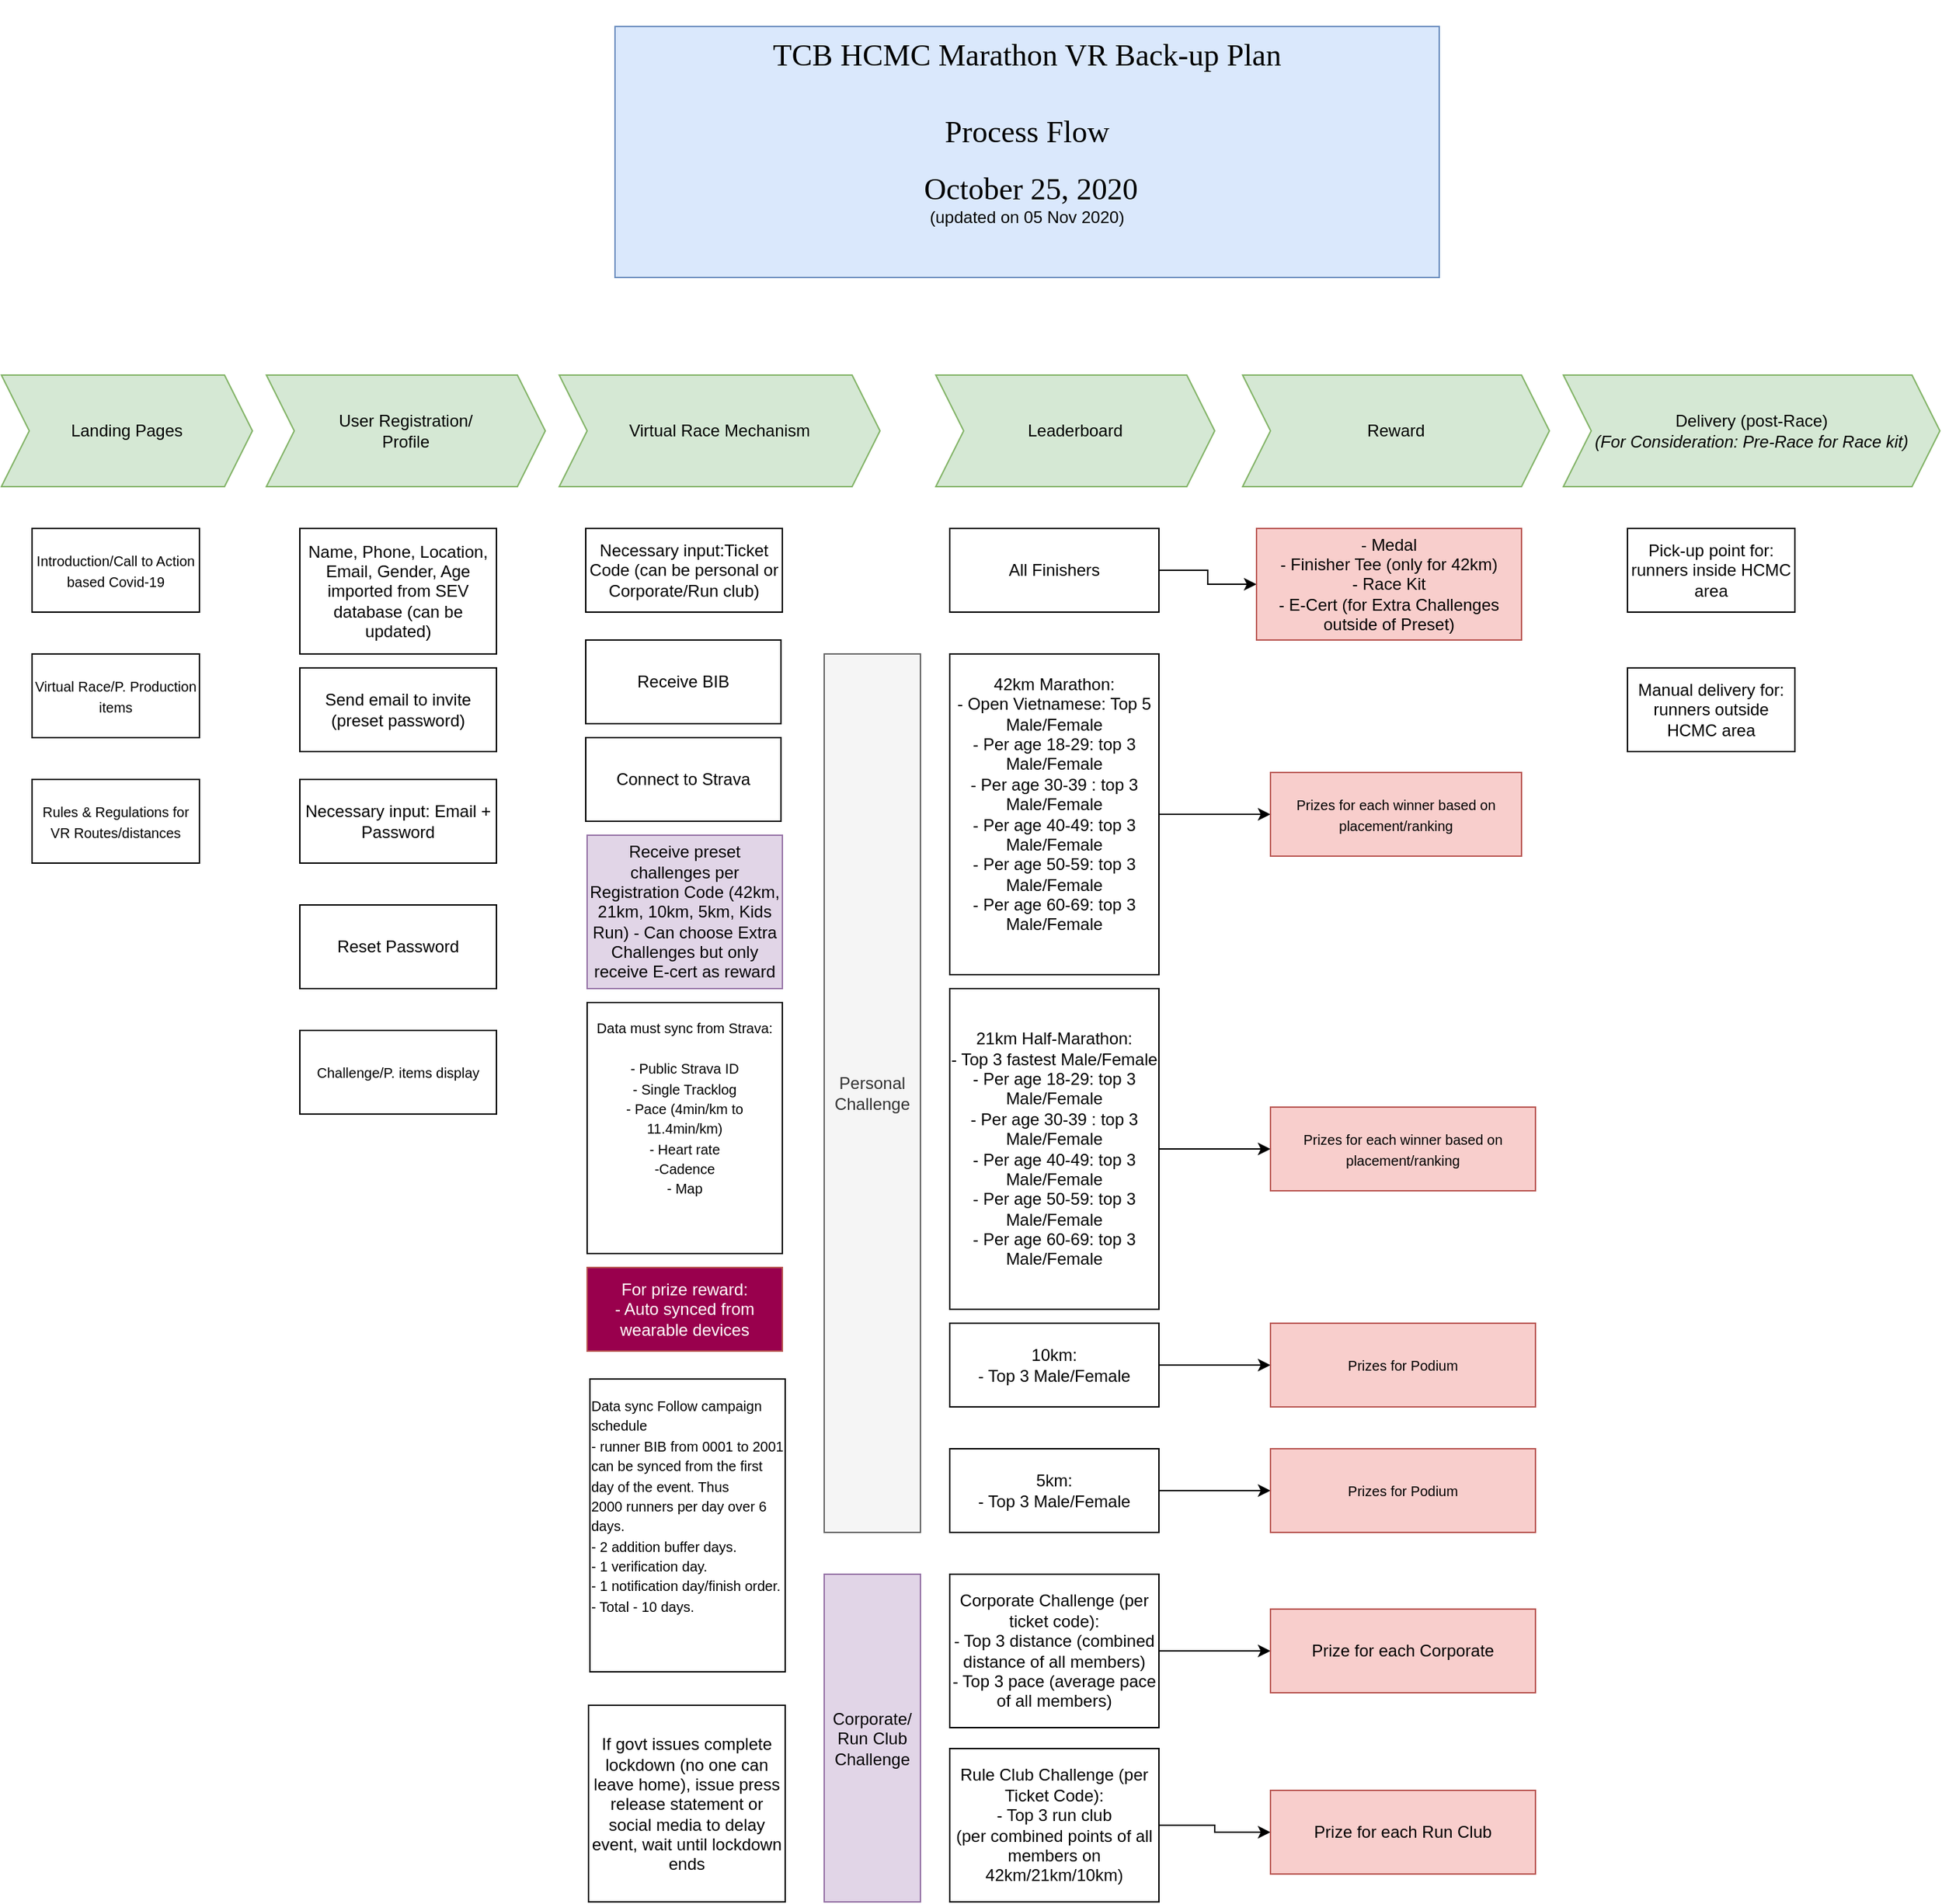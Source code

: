 <mxfile version="13.9.6" type="github">
  <diagram id="C5RBs43oDa-KdzZeNtuy" name="SEV VR ">
    <mxGraphModel dx="1038" dy="615" grid="1" gridSize="10" guides="1" tooltips="1" connect="1" arrows="1" fold="1" page="1" pageScale="1" pageWidth="827" pageHeight="1169" math="0" shadow="0">
      <root>
        <mxCell id="WIyWlLk6GJQsqaUBKTNV-0" />
        <mxCell id="WIyWlLk6GJQsqaUBKTNV-1" parent="WIyWlLk6GJQsqaUBKTNV-0" />
        <mxCell id="oHbhuXtI6-rKNKKMC2HJ-0" value="&lt;div&gt;&lt;font style=&quot;font-size: 22px ; font-family: &amp;#34;verdana&amp;#34; ; color: #000000 ; direction: ltr ; letter-spacing: 0px ; line-height: 120% ; opacity: 1&quot;&gt;&lt;br&gt;&lt;/font&gt;&lt;/div&gt;&lt;div&gt;&lt;font style=&quot;font-size: 22px ; font-family: &amp;#34;verdana&amp;#34; ; color: #000000 ; direction: ltr ; letter-spacing: 0px ; line-height: 120% ; opacity: 1&quot;&gt;TCB HCMC Marathon VR Back-up Plan &lt;/font&gt;&lt;/div&gt;&lt;div&gt;&lt;br&gt;&lt;/div&gt;&lt;div&gt;&lt;br&gt;&lt;/div&gt;&lt;font style=&quot;font-size: 22px ; font-family: &amp;#34;verdana&amp;#34; ; color: #000000 ; direction: ltr ; letter-spacing: 0px ; line-height: 120% ; opacity: 1&quot;&gt;Process Flow&lt;/font&gt;&lt;font style=&quot;font-size: 22px ; font-family: &amp;#34;helvetica&amp;#34; ; color: #000000 ; direction: ltr ; letter-spacing: 0px ; line-height: 120% ; opacity: 1&quot;&gt;&lt;br&gt;&lt;/font&gt;&lt;font style=&quot;font-size: 10px ; font-family: &amp;#34;helvetica&amp;#34; ; color: #000000 ; direction: ltr ; letter-spacing: 0px ; line-height: 120% ; opacity: 1&quot;&gt;&lt;br&gt;&lt;/font&gt;&lt;div&gt;&lt;font style=&quot;font-size: 22px ; font-family: &amp;#34;verdana&amp;#34; ; color: #000000 ; direction: ltr ; letter-spacing: 0px ; line-height: 120% ; opacity: 1&quot;&gt;&amp;nbsp;October 25, 2020&lt;br&gt;&lt;/font&gt;&lt;/div&gt;&lt;div&gt;(updated on 05 Nov 2020)&lt;br&gt;&lt;/div&gt;&lt;font style=&quot;font-size: 22px ; font-family: &amp;#34;helvetica&amp;#34; ; color: #000000 ; direction: ltr ; letter-spacing: 0px ; line-height: 120% ; opacity: 1&quot;&gt;&lt;br&gt;&lt;/font&gt;&lt;font style=&quot;font-size: 10px ; font-family: &amp;#34;helvetica&amp;#34; ; color: #000000 ; direction: ltr ; letter-spacing: 0px ; line-height: 120% ; opacity: 1&quot;&gt;&lt;br&gt;&lt;br&gt;&lt;/font&gt;" style="rounded=0;whiteSpace=wrap;html=1;fillColor=#dae8fc;strokeColor=#6c8ebf;" parent="WIyWlLk6GJQsqaUBKTNV-1" vertex="1">
          <mxGeometry x="440" y="60" width="591" height="180" as="geometry" />
        </mxCell>
        <mxCell id="oHbhuXtI6-rKNKKMC2HJ-32" value="Landing Pages" style="shape=step;perimeter=stepPerimeter;whiteSpace=wrap;html=1;fixedSize=1;fillColor=#d5e8d4;strokeColor=#82b366;" parent="WIyWlLk6GJQsqaUBKTNV-1" vertex="1">
          <mxGeometry y="310" width="180" height="80" as="geometry" />
        </mxCell>
        <mxCell id="oHbhuXtI6-rKNKKMC2HJ-33" value="&lt;div&gt;User Registration/&lt;/div&gt;&lt;div&gt;Profile&lt;/div&gt;" style="shape=step;perimeter=stepPerimeter;whiteSpace=wrap;html=1;fixedSize=1;fillColor=#d5e8d4;strokeColor=#82b366;" parent="WIyWlLk6GJQsqaUBKTNV-1" vertex="1">
          <mxGeometry x="190" y="310" width="200" height="80" as="geometry" />
        </mxCell>
        <mxCell id="oHbhuXtI6-rKNKKMC2HJ-34" value="Virtual Race Mechanism" style="shape=step;perimeter=stepPerimeter;whiteSpace=wrap;html=1;fixedSize=1;fillColor=#d5e8d4;strokeColor=#82b366;" parent="WIyWlLk6GJQsqaUBKTNV-1" vertex="1">
          <mxGeometry x="400" y="310" width="230" height="80" as="geometry" />
        </mxCell>
        <mxCell id="oHbhuXtI6-rKNKKMC2HJ-35" value="Reward" style="shape=step;perimeter=stepPerimeter;whiteSpace=wrap;html=1;fixedSize=1;fillColor=#d5e8d4;strokeColor=#82b366;" parent="WIyWlLk6GJQsqaUBKTNV-1" vertex="1">
          <mxGeometry x="890" y="310" width="220" height="80" as="geometry" />
        </mxCell>
        <mxCell id="oHbhuXtI6-rKNKKMC2HJ-37" value="&lt;font style=&quot;font-size: 10px ; font-family: &amp;#34;helvetica&amp;#34; ; color: #000000 ; direction: ltr ; letter-spacing: 0px ; line-height: 120% ; opacity: 1&quot;&gt;Introduction/Call to Action based Covid-19&lt;/font&gt;" style="rounded=0;whiteSpace=wrap;html=1;" parent="WIyWlLk6GJQsqaUBKTNV-1" vertex="1">
          <mxGeometry x="22" y="420" width="120" height="60" as="geometry" />
        </mxCell>
        <mxCell id="oHbhuXtI6-rKNKKMC2HJ-38" value="&lt;font style=&quot;font-size: 10px ; font-family: &amp;#34;helvetica&amp;#34; ; color: #000000 ; direction: ltr ; letter-spacing: 0px ; line-height: 120% ; opacity: 1&quot;&gt;Rules &amp;amp; Regulations for VR Routes/distances&lt;/font&gt;" style="rounded=0;whiteSpace=wrap;html=1;" parent="WIyWlLk6GJQsqaUBKTNV-1" vertex="1">
          <mxGeometry x="22" y="600" width="120" height="60" as="geometry" />
        </mxCell>
        <mxCell id="oHbhuXtI6-rKNKKMC2HJ-39" value="&lt;font style=&quot;font-size: 10px ; font-family: &amp;#34;helvetica&amp;#34; ; color: #000000 ; direction: ltr ; letter-spacing: 0px ; line-height: 120% ; opacity: 1&quot;&gt;Virtual Race/P. Production items&lt;/font&gt;" style="rounded=0;whiteSpace=wrap;html=1;" parent="WIyWlLk6GJQsqaUBKTNV-1" vertex="1">
          <mxGeometry x="22" y="510" width="120" height="60" as="geometry" />
        </mxCell>
        <mxCell id="oHbhuXtI6-rKNKKMC2HJ-40" value="Necessary input:Ticket Code (can be personal or Corporate/Run club)" style="whiteSpace=wrap;html=1;" parent="WIyWlLk6GJQsqaUBKTNV-1" vertex="1">
          <mxGeometry x="419" y="420" width="141" height="60" as="geometry" />
        </mxCell>
        <mxCell id="oHbhuXtI6-rKNKKMC2HJ-42" value="Necessary input: Email + Password" style="rounded=0;whiteSpace=wrap;html=1;" parent="WIyWlLk6GJQsqaUBKTNV-1" vertex="1">
          <mxGeometry x="214" y="600" width="141" height="60" as="geometry" />
        </mxCell>
        <mxCell id="oHbhuXtI6-rKNKKMC2HJ-44" value="Receive BIB" style="rounded=0;whiteSpace=wrap;html=1;" parent="WIyWlLk6GJQsqaUBKTNV-1" vertex="1">
          <mxGeometry x="419" y="500" width="140" height="60" as="geometry" />
        </mxCell>
        <mxCell id="oHbhuXtI6-rKNKKMC2HJ-45" value="&lt;div&gt;Receive preset challenges per Registration Code (42km, 21km, 10km, 5km, Kids Run) - Can choose Extra Challenges but only receive E-cert as reward&lt;br&gt;&lt;/div&gt;" style="rounded=0;whiteSpace=wrap;html=1;fillColor=#e1d5e7;strokeColor=#9673a6;" parent="WIyWlLk6GJQsqaUBKTNV-1" vertex="1">
          <mxGeometry x="420" y="640" width="140" height="110" as="geometry" />
        </mxCell>
        <mxCell id="oHbhuXtI6-rKNKKMC2HJ-46" value="&lt;font style=&quot;font-size: 10px ; font-family: &amp;#34;helvetica&amp;#34; ; color: #000000 ; direction: ltr ; letter-spacing: 0px ; line-height: 120% ; opacity: 1&quot;&gt;Data must sync from Strava: &lt;br&gt;&lt;/font&gt;&lt;font style=&quot;font-size: 10px ; font-family: &amp;#34;helvetica&amp;#34; ; color: #000000 ; direction: ltr ; letter-spacing: 0px ; line-height: 120% ; opacity: 1&quot;&gt;&lt;br&gt;&lt;/font&gt;&lt;font style=&quot;font-size: 10px ; font-family: &amp;#34;helvetica&amp;#34; ; color: #000000 ; direction: ltr ; letter-spacing: 0px ; line-height: 120% ; opacity: 1&quot;&gt;- Public Strava ID&lt;/font&gt;&lt;font style=&quot;font-size: 10px ; font-family: &amp;#34;helvetica&amp;#34; ; color: #000000 ; direction: ltr ; letter-spacing: 0px ; line-height: 120% ; opacity: 1&quot;&gt;&lt;br&gt;&lt;/font&gt;&lt;font style=&quot;font-size: 10px ; font-family: &amp;#34;helvetica&amp;#34; ; color: #000000 ; direction: ltr ; letter-spacing: 0px ; line-height: 120% ; opacity: 1&quot;&gt;- Single Tracklog&lt;/font&gt;&lt;font style=&quot;font-size: 10px ; font-family: &amp;#34;helvetica&amp;#34; ; color: #000000 ; direction: ltr ; letter-spacing: 0px ; line-height: 120% ; opacity: 1&quot;&gt;&lt;br&gt;&lt;/font&gt;&lt;div&gt;&lt;font style=&quot;font-size: 10px ; font-family: &amp;#34;helvetica&amp;#34; ; color: #000000 ; direction: ltr ; letter-spacing: 0px ; line-height: 120% ; opacity: 1&quot;&gt;- Pace (4min/km to 11.4min/km)&lt;/font&gt;&lt;font style=&quot;font-size: 10px ; font-family: &amp;#34;helvetica&amp;#34; ; color: #000000 ; direction: ltr ; letter-spacing: 0px ; line-height: 120% ; opacity: 1&quot;&gt;&lt;br&gt;&lt;/font&gt;&lt;/div&gt;&lt;font style=&quot;font-size: 10px ; font-family: &amp;#34;helvetica&amp;#34; ; color: #000000 ; direction: ltr ; letter-spacing: 0px ; line-height: 120% ; opacity: 1&quot;&gt;- Heart rate&lt;/font&gt;&lt;font style=&quot;font-size: 10px ; font-family: &amp;#34;helvetica&amp;#34; ; color: #000000 ; direction: ltr ; letter-spacing: 0px ; line-height: 120% ; opacity: 1&quot;&gt;&lt;br&gt;&lt;/font&gt;&lt;font style=&quot;font-size: 10px ; font-family: &amp;#34;helvetica&amp;#34; ; color: #000000 ; direction: ltr ; letter-spacing: 0px ; line-height: 120% ; opacity: 1&quot;&gt;-Cadence&lt;/font&gt;&lt;font style=&quot;font-size: 10px ; font-family: &amp;#34;helvetica&amp;#34; ; color: #000000 ; direction: ltr ; letter-spacing: 0px ; line-height: 120% ; opacity: 1&quot;&gt;&lt;br&gt;&lt;/font&gt;&lt;font style=&quot;font-size: 10px ; font-family: &amp;#34;helvetica&amp;#34; ; color: #000000 ; direction: ltr ; letter-spacing: 0px ; line-height: 120% ; opacity: 1&quot;&gt;- Map&lt;br&gt;&lt;/font&gt;&lt;font style=&quot;font-size: 10px ; font-family: &amp;#34;helvetica&amp;#34; ; color: #000000 ; direction: ltr ; letter-spacing: 0px ; line-height: 120% ; opacity: 1&quot;&gt;&lt;br&gt;&lt;br&gt;&lt;/font&gt;" style="rounded=0;whiteSpace=wrap;html=1;" parent="WIyWlLk6GJQsqaUBKTNV-1" vertex="1">
          <mxGeometry x="420" y="760" width="140" height="180" as="geometry" />
        </mxCell>
        <mxCell id="oHbhuXtI6-rKNKKMC2HJ-47" value="&lt;div&gt;For prize reward:&lt;/div&gt;&lt;div&gt;- Auto synced from wearable devices&lt;br&gt;&lt;/div&gt;" style="rounded=0;whiteSpace=wrap;html=1;strokeColor=#b85450;fillColor=#99004D;fontColor=#FFFFFF;" parent="WIyWlLk6GJQsqaUBKTNV-1" vertex="1">
          <mxGeometry x="420" y="950" width="140" height="60" as="geometry" />
        </mxCell>
        <mxCell id="oHbhuXtI6-rKNKKMC2HJ-48" value="Name, Phone, Location, Email, Gender, Age imported from SEV database (can be updated)" style="whiteSpace=wrap;html=1;" parent="WIyWlLk6GJQsqaUBKTNV-1" vertex="1">
          <mxGeometry x="214" y="420" width="141" height="90" as="geometry" />
        </mxCell>
        <mxCell id="oHbhuXtI6-rKNKKMC2HJ-52" value="Connect to Strava" style="rounded=0;whiteSpace=wrap;html=1;" parent="WIyWlLk6GJQsqaUBKTNV-1" vertex="1">
          <mxGeometry x="419" y="570" width="140" height="60" as="geometry" />
        </mxCell>
        <mxCell id="oHbhuXtI6-rKNKKMC2HJ-53" value="Leaderboard" style="shape=step;perimeter=stepPerimeter;whiteSpace=wrap;html=1;fixedSize=1;fillColor=#d5e8d4;strokeColor=#82b366;" parent="WIyWlLk6GJQsqaUBKTNV-1" vertex="1">
          <mxGeometry x="670" y="310" width="200" height="80" as="geometry" />
        </mxCell>
        <mxCell id="oHbhuXtI6-rKNKKMC2HJ-82" style="edgeStyle=orthogonalEdgeStyle;rounded=0;orthogonalLoop=1;jettySize=auto;html=1;exitX=1;exitY=0.5;exitDx=0;exitDy=0;" parent="WIyWlLk6GJQsqaUBKTNV-1" source="oHbhuXtI6-rKNKKMC2HJ-54" target="oHbhuXtI6-rKNKKMC2HJ-74" edge="1">
          <mxGeometry relative="1" as="geometry" />
        </mxCell>
        <mxCell id="oHbhuXtI6-rKNKKMC2HJ-54" value="All Finishers" style="rounded=0;whiteSpace=wrap;html=1;" parent="WIyWlLk6GJQsqaUBKTNV-1" vertex="1">
          <mxGeometry x="680" y="420" width="150" height="60" as="geometry" />
        </mxCell>
        <mxCell id="oHbhuXtI6-rKNKKMC2HJ-83" style="edgeStyle=orthogonalEdgeStyle;rounded=0;orthogonalLoop=1;jettySize=auto;html=1;exitX=1;exitY=0.5;exitDx=0;exitDy=0;entryX=0;entryY=0.5;entryDx=0;entryDy=0;" parent="WIyWlLk6GJQsqaUBKTNV-1" source="oHbhuXtI6-rKNKKMC2HJ-56" target="oHbhuXtI6-rKNKKMC2HJ-76" edge="1">
          <mxGeometry relative="1" as="geometry" />
        </mxCell>
        <mxCell id="oHbhuXtI6-rKNKKMC2HJ-56" value="&lt;div&gt;42km Marathon:&lt;/div&gt;&lt;div&gt;- Open Vietnamese: Top 5 Male/Female&lt;/div&gt;&lt;div&gt;- Per age 18-29: top 3 Male/Female&lt;/div&gt;&lt;div&gt;- Per age 30-39 : top 3 Male/Female&lt;/div&gt;&lt;div&gt;- Per age 40-49: top 3 Male/Female&lt;/div&gt;&lt;div&gt;- Per age 50-59: top 3 Male/Female&lt;/div&gt;&lt;div&gt;- Per age 60-69: top 3 Male/Female&lt;br&gt;&lt;/div&gt;&lt;div&gt;&lt;br&gt;&lt;/div&gt;" style="rounded=0;whiteSpace=wrap;html=1;" parent="WIyWlLk6GJQsqaUBKTNV-1" vertex="1">
          <mxGeometry x="680" y="510" width="150" height="230" as="geometry" />
        </mxCell>
        <mxCell id="oHbhuXtI6-rKNKKMC2HJ-84" style="edgeStyle=orthogonalEdgeStyle;rounded=0;orthogonalLoop=1;jettySize=auto;html=1;entryX=0;entryY=0.5;entryDx=0;entryDy=0;" parent="WIyWlLk6GJQsqaUBKTNV-1" source="oHbhuXtI6-rKNKKMC2HJ-57" target="oHbhuXtI6-rKNKKMC2HJ-77" edge="1">
          <mxGeometry relative="1" as="geometry" />
        </mxCell>
        <mxCell id="oHbhuXtI6-rKNKKMC2HJ-57" value="&lt;div&gt;21km Half-Marathon:&lt;/div&gt;&lt;div&gt;- Top 3 fastest Male/Female&lt;/div&gt;&lt;div&gt;- Per age 18-29: top 3 Male/Female&lt;/div&gt;&lt;div&gt;- Per age 30-39 : top 3 Male/Female&lt;/div&gt;&lt;div&gt;- Per age 40-49: top 3 Male/Female&lt;/div&gt;&lt;div&gt;- Per age 50-59: top 3 Male/Female&lt;/div&gt;- Per age 60-69: top 3 Male/Female" style="rounded=0;whiteSpace=wrap;html=1;" parent="WIyWlLk6GJQsqaUBKTNV-1" vertex="1">
          <mxGeometry x="680" y="750" width="150" height="230" as="geometry" />
        </mxCell>
        <mxCell id="oHbhuXtI6-rKNKKMC2HJ-59" value="&lt;font style=&quot;font-size: 10px ; font-family: &amp;#34;helvetica&amp;#34; ; color: #000000 ; direction: ltr ; letter-spacing: 0px ; line-height: 120% ; opacity: 1&quot;&gt;Challenge/P. items display&lt;/font&gt;" style="rounded=0;whiteSpace=wrap;html=1;" parent="WIyWlLk6GJQsqaUBKTNV-1" vertex="1">
          <mxGeometry x="214" y="780" width="141" height="60" as="geometry" />
        </mxCell>
        <mxCell id="oHbhuXtI6-rKNKKMC2HJ-61" value="&lt;div align=&quot;left&quot;&gt;&lt;font style=&quot;font-size: 10px ; font-family: &amp;#34;helvetica&amp;#34; ; color: #000000 ; direction: ltr ; letter-spacing: 0px ; line-height: 120% ; opacity: 1&quot;&gt;Data sync Follow campaign schedule&amp;nbsp;&lt;/font&gt;&lt;/div&gt;&lt;div align=&quot;left&quot;&gt;&lt;font style=&quot;font-size: 10px ; font-family: &amp;#34;helvetica&amp;#34; ; color: #000000 ; direction: ltr ; letter-spacing: 0px ; line-height: 120% ; opacity: 1&quot;&gt;- runner&lt;/font&gt;&lt;font style=&quot;font-size: 10px ; font-family: &amp;#34;helvetica&amp;#34; ; color: #000000 ; direction: ltr ; letter-spacing: 0px ; line-height: 120% ; opacity: 1&quot;&gt; BIB from 0001 to 2001 can be synced from the first day of the event. Thus &lt;/font&gt;&lt;br&gt;&lt;font style=&quot;font-size: 10px ; font-family: &amp;#34;helvetica&amp;#34; ; color: #000000 ; direction: ltr ; letter-spacing: 0px ; line-height: 120% ; opacity: 1&quot;&gt;2000 runners per day over 6 days. &lt;br&gt;&lt;/font&gt;&lt;/div&gt;&lt;div align=&quot;left&quot;&gt;&lt;font style=&quot;font-size: 10px ; font-family: &amp;#34;helvetica&amp;#34; ; color: #000000 ; direction: ltr ; letter-spacing: 0px ; line-height: 120% ; opacity: 1&quot;&gt;- 2 addition buffer days.&lt;/font&gt;&lt;/div&gt;&lt;div align=&quot;left&quot;&gt;&lt;font style=&quot;font-size: 10px ; font-family: &amp;#34;helvetica&amp;#34; ; color: #000000 ; direction: ltr ; letter-spacing: 0px ; line-height: 120% ; opacity: 1&quot;&gt;- 1 verification day. &lt;br&gt;&lt;/font&gt;&lt;/div&gt;&lt;div align=&quot;left&quot;&gt;&lt;font style=&quot;font-size: 10px ; font-family: &amp;#34;helvetica&amp;#34; ; color: #000000 ; direction: ltr ; letter-spacing: 0px ; line-height: 120% ; opacity: 1&quot;&gt;- 1 &lt;/font&gt;&lt;font style=&quot;font-size: 10px ; font-family: &amp;#34;helvetica&amp;#34; ; color: #000000 ; direction: ltr ; letter-spacing: 0px ; line-height: 120% ; opacity: 1&quot;&gt;notification day/finish order. &lt;br&gt;&lt;/font&gt;&lt;/div&gt;&lt;div align=&quot;left&quot;&gt;&lt;font style=&quot;font-size: 10px ; font-family: &amp;#34;helvetica&amp;#34; ; color: #000000 ; direction: ltr ; letter-spacing: 0px ; line-height: 120% ; opacity: 1&quot;&gt;- Total - 10 days.&lt;/font&gt;&lt;br&gt;&lt;/div&gt;&lt;font style=&quot;font-size: 10px ; font-family: &amp;#34;helvetica&amp;#34; ; color: #000000 ; direction: ltr ; letter-spacing: 0px ; line-height: 120% ; opacity: 1&quot;&gt;&lt;br&gt;&lt;br&gt;&lt;/font&gt;" style="rounded=0;whiteSpace=wrap;html=1;" parent="WIyWlLk6GJQsqaUBKTNV-1" vertex="1">
          <mxGeometry x="422" y="1030" width="140" height="210" as="geometry" />
        </mxCell>
        <mxCell id="oHbhuXtI6-rKNKKMC2HJ-85" style="edgeStyle=orthogonalEdgeStyle;rounded=0;orthogonalLoop=1;jettySize=auto;html=1;exitX=1;exitY=0.5;exitDx=0;exitDy=0;entryX=0;entryY=0.5;entryDx=0;entryDy=0;" parent="WIyWlLk6GJQsqaUBKTNV-1" source="oHbhuXtI6-rKNKKMC2HJ-64" target="oHbhuXtI6-rKNKKMC2HJ-78" edge="1">
          <mxGeometry relative="1" as="geometry" />
        </mxCell>
        <mxCell id="oHbhuXtI6-rKNKKMC2HJ-64" value="&lt;div&gt;10km: &lt;br&gt;&lt;/div&gt;&lt;div&gt;- Top 3 Male/Female&lt;br&gt;&lt;/div&gt;" style="rounded=0;whiteSpace=wrap;html=1;" parent="WIyWlLk6GJQsqaUBKTNV-1" vertex="1">
          <mxGeometry x="680" y="990" width="150" height="60" as="geometry" />
        </mxCell>
        <mxCell id="oHbhuXtI6-rKNKKMC2HJ-86" style="edgeStyle=orthogonalEdgeStyle;rounded=0;orthogonalLoop=1;jettySize=auto;html=1;exitX=1;exitY=0.5;exitDx=0;exitDy=0;" parent="WIyWlLk6GJQsqaUBKTNV-1" source="oHbhuXtI6-rKNKKMC2HJ-66" target="oHbhuXtI6-rKNKKMC2HJ-79" edge="1">
          <mxGeometry relative="1" as="geometry" />
        </mxCell>
        <mxCell id="oHbhuXtI6-rKNKKMC2HJ-66" value="&lt;div&gt;5km:&lt;/div&gt;&lt;div&gt;- Top 3 Male/Female&lt;br&gt;&lt;/div&gt;" style="rounded=0;whiteSpace=wrap;html=1;" parent="WIyWlLk6GJQsqaUBKTNV-1" vertex="1">
          <mxGeometry x="680" y="1080" width="150" height="60" as="geometry" />
        </mxCell>
        <mxCell id="oHbhuXtI6-rKNKKMC2HJ-87" style="edgeStyle=orthogonalEdgeStyle;rounded=0;orthogonalLoop=1;jettySize=auto;html=1;" parent="WIyWlLk6GJQsqaUBKTNV-1" source="oHbhuXtI6-rKNKKMC2HJ-67" target="oHbhuXtI6-rKNKKMC2HJ-80" edge="1">
          <mxGeometry relative="1" as="geometry" />
        </mxCell>
        <mxCell id="oHbhuXtI6-rKNKKMC2HJ-67" value="&lt;div&gt;Corporate Challenge (per ticket code):&lt;/div&gt;&lt;div&gt;- Top 3 distance (combined distance of all members)&lt;br&gt;&lt;/div&gt;&lt;div&gt;- Top 3 pace (average pace of all members)&lt;br&gt;&lt;/div&gt;" style="rounded=0;whiteSpace=wrap;html=1;" parent="WIyWlLk6GJQsqaUBKTNV-1" vertex="1">
          <mxGeometry x="680" y="1170" width="150" height="110" as="geometry" />
        </mxCell>
        <mxCell id="oHbhuXtI6-rKNKKMC2HJ-88" style="edgeStyle=orthogonalEdgeStyle;rounded=0;orthogonalLoop=1;jettySize=auto;html=1;exitX=1;exitY=0.5;exitDx=0;exitDy=0;" parent="WIyWlLk6GJQsqaUBKTNV-1" source="oHbhuXtI6-rKNKKMC2HJ-69" target="oHbhuXtI6-rKNKKMC2HJ-81" edge="1">
          <mxGeometry relative="1" as="geometry" />
        </mxCell>
        <mxCell id="oHbhuXtI6-rKNKKMC2HJ-69" value="&lt;div&gt;Rule Club Challenge (per Ticket Code):&lt;/div&gt;&lt;div&gt;- Top 3 run club &lt;br&gt;&lt;/div&gt;(per combined points of all members on 42km/21km/10km)" style="rounded=0;whiteSpace=wrap;html=1;" parent="WIyWlLk6GJQsqaUBKTNV-1" vertex="1">
          <mxGeometry x="680" y="1295" width="150" height="110" as="geometry" />
        </mxCell>
        <mxCell id="oHbhuXtI6-rKNKKMC2HJ-74" value="&lt;div&gt;- Medal&lt;/div&gt;&lt;div&gt;- Finisher Tee (only for 42km)&lt;br&gt;&lt;/div&gt;&lt;div&gt;- Race Kit&lt;/div&gt;&lt;div&gt;- E-Cert (for Extra Challenges outside of Preset)&lt;br&gt;&lt;/div&gt;" style="whiteSpace=wrap;html=1;rounded=0;fillColor=#f8cecc;strokeColor=#b85450;" parent="WIyWlLk6GJQsqaUBKTNV-1" vertex="1">
          <mxGeometry x="900" y="420" width="190" height="80" as="geometry" />
        </mxCell>
        <mxCell id="oHbhuXtI6-rKNKKMC2HJ-76" value="&lt;font style=&quot;font-size: 10px ; font-family: &amp;#34;helvetica&amp;#34; ; color: #000000 ; direction: ltr ; letter-spacing: 0px ; line-height: 120% ; opacity: 1&quot;&gt;Prizes for each winner based on placement/ranking&lt;/font&gt;" style="whiteSpace=wrap;html=1;rounded=0;fillColor=#f8cecc;strokeColor=#b85450;" parent="WIyWlLk6GJQsqaUBKTNV-1" vertex="1">
          <mxGeometry x="910" y="595" width="180" height="60" as="geometry" />
        </mxCell>
        <mxCell id="oHbhuXtI6-rKNKKMC2HJ-77" value="&lt;font style=&quot;font-size: 10px ; font-family: &amp;#34;helvetica&amp;#34; ; color: #000000 ; direction: ltr ; letter-spacing: 0px ; line-height: 120% ; opacity: 1&quot;&gt;Prizes for each winner based on placement/ranking&lt;/font&gt;" style="whiteSpace=wrap;html=1;rounded=0;fillColor=#f8cecc;strokeColor=#b85450;" parent="WIyWlLk6GJQsqaUBKTNV-1" vertex="1">
          <mxGeometry x="910" y="835" width="190" height="60" as="geometry" />
        </mxCell>
        <mxCell id="oHbhuXtI6-rKNKKMC2HJ-78" value="&lt;font style=&quot;font-size: 10px ; font-family: &amp;#34;helvetica&amp;#34; ; color: #000000 ; direction: ltr ; letter-spacing: 0px ; line-height: 120% ; opacity: 1&quot;&gt;Prizes for Podium&lt;/font&gt;" style="whiteSpace=wrap;html=1;rounded=0;fillColor=#f8cecc;strokeColor=#b85450;" parent="WIyWlLk6GJQsqaUBKTNV-1" vertex="1">
          <mxGeometry x="910" y="990" width="190" height="60" as="geometry" />
        </mxCell>
        <mxCell id="oHbhuXtI6-rKNKKMC2HJ-79" value="&lt;font style=&quot;font-size: 10px ; font-family: &amp;#34;helvetica&amp;#34; ; color: #000000 ; direction: ltr ; letter-spacing: 0px ; line-height: 120% ; opacity: 1&quot;&gt;Prizes for Podium&lt;/font&gt;" style="whiteSpace=wrap;html=1;rounded=0;fillColor=#f8cecc;strokeColor=#b85450;" parent="WIyWlLk6GJQsqaUBKTNV-1" vertex="1">
          <mxGeometry x="910" y="1080" width="190" height="60" as="geometry" />
        </mxCell>
        <mxCell id="oHbhuXtI6-rKNKKMC2HJ-80" value="Prize for each Corporate" style="whiteSpace=wrap;html=1;rounded=0;fillColor=#f8cecc;strokeColor=#b85450;" parent="WIyWlLk6GJQsqaUBKTNV-1" vertex="1">
          <mxGeometry x="910" y="1195" width="190" height="60" as="geometry" />
        </mxCell>
        <mxCell id="oHbhuXtI6-rKNKKMC2HJ-81" value="Prize for each Run Club" style="whiteSpace=wrap;html=1;rounded=0;fillColor=#f8cecc;strokeColor=#b85450;" parent="WIyWlLk6GJQsqaUBKTNV-1" vertex="1">
          <mxGeometry x="910" y="1325" width="190" height="60" as="geometry" />
        </mxCell>
        <mxCell id="oHbhuXtI6-rKNKKMC2HJ-90" value="&lt;div&gt;Delivery (post-Race)&lt;/div&gt;&lt;div&gt;&lt;i&gt;(For Consideration: Pre-Race for Race kit)&lt;br&gt;&lt;/i&gt;&lt;/div&gt;" style="shape=step;perimeter=stepPerimeter;whiteSpace=wrap;html=1;fixedSize=1;fillColor=#d5e8d4;strokeColor=#82b366;" parent="WIyWlLk6GJQsqaUBKTNV-1" vertex="1">
          <mxGeometry x="1120" y="310" width="270" height="80" as="geometry" />
        </mxCell>
        <mxCell id="oHbhuXtI6-rKNKKMC2HJ-91" value="Pick-up point for: runners inside HCMC area" style="rounded=0;whiteSpace=wrap;html=1;" parent="WIyWlLk6GJQsqaUBKTNV-1" vertex="1">
          <mxGeometry x="1166" y="420" width="120" height="60" as="geometry" />
        </mxCell>
        <mxCell id="oHbhuXtI6-rKNKKMC2HJ-92" value="Manual delivery for: runners outside HCMC area" style="rounded=0;whiteSpace=wrap;html=1;" parent="WIyWlLk6GJQsqaUBKTNV-1" vertex="1">
          <mxGeometry x="1166" y="520" width="120" height="60" as="geometry" />
        </mxCell>
        <mxCell id="oHbhuXtI6-rKNKKMC2HJ-94" value="&lt;div&gt;Personal&lt;/div&gt;&lt;div&gt;Challenge&lt;br&gt;&lt;/div&gt;" style="rounded=0;whiteSpace=wrap;html=1;fillColor=#f5f5f5;strokeColor=#666666;fontColor=#333333;" parent="WIyWlLk6GJQsqaUBKTNV-1" vertex="1">
          <mxGeometry x="590" y="510" width="69" height="630" as="geometry" />
        </mxCell>
        <mxCell id="oHbhuXtI6-rKNKKMC2HJ-95" value="&lt;div&gt;Corporate/&lt;/div&gt;&lt;div&gt;Run Club&lt;/div&gt;&lt;div&gt;Challenge&lt;br&gt;&lt;/div&gt;" style="rounded=0;whiteSpace=wrap;html=1;fillColor=#e1d5e7;strokeColor=#9673a6;" parent="WIyWlLk6GJQsqaUBKTNV-1" vertex="1">
          <mxGeometry x="590" y="1170" width="69" height="235" as="geometry" />
        </mxCell>
        <mxCell id="h9k6uqgUYV9XV-FMcDaL-0" value="If govt issues complete lockdown (no one can leave home), issue press release statement or social media to delay event, wait until lockdown ends" style="whiteSpace=wrap;html=1;aspect=fixed;" parent="WIyWlLk6GJQsqaUBKTNV-1" vertex="1">
          <mxGeometry x="421" y="1264" width="141" height="141" as="geometry" />
        </mxCell>
        <mxCell id="BYjzepJVmImwzWeKhoDF-0" value="Reset Password" style="rounded=0;whiteSpace=wrap;html=1;" parent="WIyWlLk6GJQsqaUBKTNV-1" vertex="1">
          <mxGeometry x="214" y="690" width="141" height="60" as="geometry" />
        </mxCell>
        <mxCell id="BYjzepJVmImwzWeKhoDF-3" value="Send email to invite (preset password)" style="rounded=0;whiteSpace=wrap;html=1;" parent="WIyWlLk6GJQsqaUBKTNV-1" vertex="1">
          <mxGeometry x="214" y="520" width="141" height="60" as="geometry" />
        </mxCell>
      </root>
    </mxGraphModel>
  </diagram>
</mxfile>
